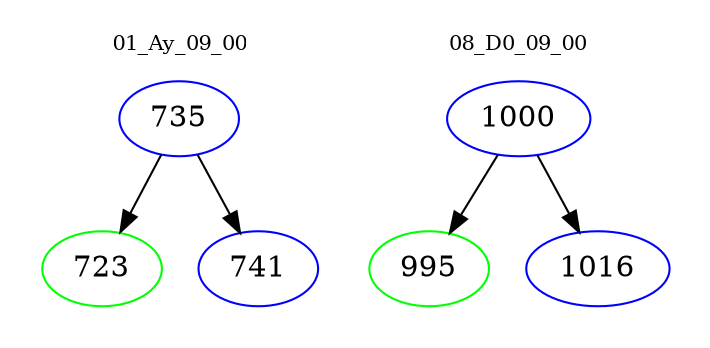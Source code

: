 digraph{
subgraph cluster_0 {
color = white
label = "01_Ay_09_00";
fontsize=10;
T0_735 [label="735", color="blue"]
T0_735 -> T0_723 [color="black"]
T0_723 [label="723", color="green"]
T0_735 -> T0_741 [color="black"]
T0_741 [label="741", color="blue"]
}
subgraph cluster_1 {
color = white
label = "08_D0_09_00";
fontsize=10;
T1_1000 [label="1000", color="blue"]
T1_1000 -> T1_995 [color="black"]
T1_995 [label="995", color="green"]
T1_1000 -> T1_1016 [color="black"]
T1_1016 [label="1016", color="blue"]
}
}
